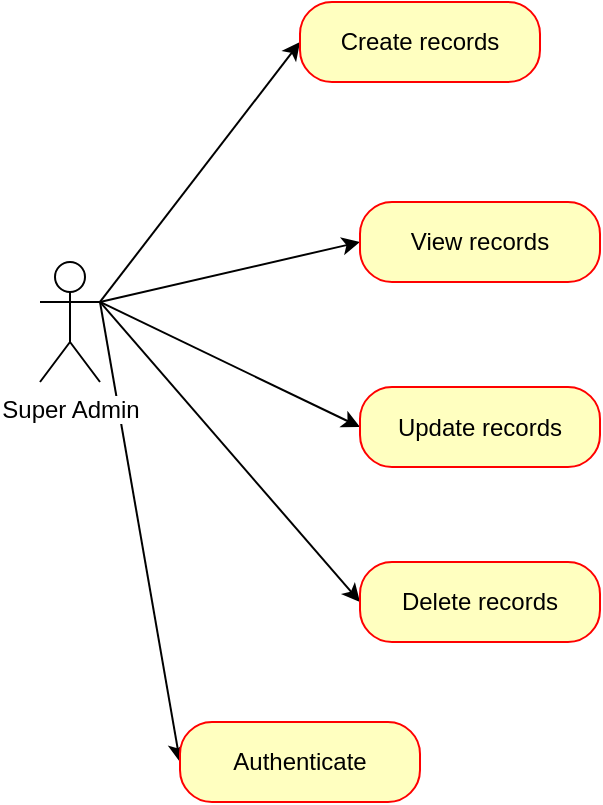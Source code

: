 <mxfile version="10.7.5" type="device"><diagram id="a0AXbNuv5HDmhKOf501M" name="use_case_phase_1"><mxGraphModel dx="1634" dy="794" grid="1" gridSize="10" guides="1" tooltips="1" connect="1" arrows="1" fold="1" page="1" pageScale="1" pageWidth="850" pageHeight="1100" math="0" shadow="0"><root><mxCell id="0"/><mxCell id="1" parent="0"/><mxCell id="t6yag2xoIyT_3lV5itOK-18" style="rounded=0;orthogonalLoop=1;jettySize=auto;html=1;exitX=1;exitY=0.333;exitDx=0;exitDy=0;exitPerimeter=0;entryX=0;entryY=0.5;entryDx=0;entryDy=0;" edge="1" parent="1" source="t6yag2xoIyT_3lV5itOK-1" target="t6yag2xoIyT_3lV5itOK-14"><mxGeometry relative="1" as="geometry"/></mxCell><mxCell id="t6yag2xoIyT_3lV5itOK-47" style="edgeStyle=none;rounded=0;orthogonalLoop=1;jettySize=auto;html=1;exitX=1;exitY=0.333;exitDx=0;exitDy=0;exitPerimeter=0;entryX=0;entryY=0.5;entryDx=0;entryDy=0;" edge="1" parent="1" source="t6yag2xoIyT_3lV5itOK-1" target="t6yag2xoIyT_3lV5itOK-13"><mxGeometry relative="1" as="geometry"/></mxCell><mxCell id="ajutJT0N3WUVLYZhEyzr-6" style="edgeStyle=none;rounded=0;orthogonalLoop=1;jettySize=auto;html=1;exitX=1;exitY=0.333;exitDx=0;exitDy=0;exitPerimeter=0;entryX=0;entryY=0.5;entryDx=0;entryDy=0;" edge="1" parent="1" source="t6yag2xoIyT_3lV5itOK-1" target="ajutJT0N3WUVLYZhEyzr-5"><mxGeometry relative="1" as="geometry"/></mxCell><mxCell id="ajutJT0N3WUVLYZhEyzr-7" style="edgeStyle=none;rounded=0;orthogonalLoop=1;jettySize=auto;html=1;exitX=1;exitY=0.333;exitDx=0;exitDy=0;exitPerimeter=0;entryX=0;entryY=0.5;entryDx=0;entryDy=0;" edge="1" parent="1" source="t6yag2xoIyT_3lV5itOK-1" target="ajutJT0N3WUVLYZhEyzr-3"><mxGeometry relative="1" as="geometry"/></mxCell><mxCell id="ajutJT0N3WUVLYZhEyzr-8" style="edgeStyle=none;rounded=0;orthogonalLoop=1;jettySize=auto;html=1;exitX=1;exitY=0.333;exitDx=0;exitDy=0;exitPerimeter=0;entryX=0;entryY=0.5;entryDx=0;entryDy=0;" edge="1" parent="1" source="t6yag2xoIyT_3lV5itOK-1" target="ajutJT0N3WUVLYZhEyzr-4"><mxGeometry relative="1" as="geometry"/></mxCell><mxCell id="t6yag2xoIyT_3lV5itOK-1" value="Super Admin" style="shape=umlActor;verticalLabelPosition=bottom;labelBackgroundColor=#ffffff;verticalAlign=top;html=1;" vertex="1" parent="1"><mxGeometry x="190" y="350" width="30" height="60" as="geometry"/></mxCell><mxCell id="t6yag2xoIyT_3lV5itOK-13" value="View records" style="rounded=1;whiteSpace=wrap;html=1;arcSize=40;fontColor=#000000;fillColor=#ffffc0;strokeColor=#ff0000;" vertex="1" parent="1"><mxGeometry x="350" y="320" width="120" height="40" as="geometry"/></mxCell><mxCell id="t6yag2xoIyT_3lV5itOK-14" value="Authenticate" style="rounded=1;whiteSpace=wrap;html=1;arcSize=40;fontColor=#000000;fillColor=#ffffc0;strokeColor=#ff0000;" vertex="1" parent="1"><mxGeometry x="260" y="580" width="120" height="40" as="geometry"/></mxCell><mxCell id="ajutJT0N3WUVLYZhEyzr-3" value="Update records" style="rounded=1;whiteSpace=wrap;html=1;arcSize=40;fontColor=#000000;fillColor=#ffffc0;strokeColor=#ff0000;" vertex="1" parent="1"><mxGeometry x="350" y="412.5" width="120" height="40" as="geometry"/></mxCell><mxCell id="ajutJT0N3WUVLYZhEyzr-4" value="Delete records" style="rounded=1;whiteSpace=wrap;html=1;arcSize=40;fontColor=#000000;fillColor=#ffffc0;strokeColor=#ff0000;" vertex="1" parent="1"><mxGeometry x="350" y="500" width="120" height="40" as="geometry"/></mxCell><mxCell id="ajutJT0N3WUVLYZhEyzr-5" value="Create records&lt;br&gt;" style="rounded=1;whiteSpace=wrap;html=1;arcSize=40;fontColor=#000000;fillColor=#ffffc0;strokeColor=#ff0000;" vertex="1" parent="1"><mxGeometry x="320" y="220" width="120" height="40" as="geometry"/></mxCell></root></mxGraphModel></diagram><diagram id="gSviBn6eL3pCKWLPn1oU" name="use_case_phase_2"><mxGraphModel dx="1634" dy="794" grid="1" gridSize="10" guides="1" tooltips="1" connect="1" arrows="1" fold="1" page="1" pageScale="1" pageWidth="850" pageHeight="1100" math="0" shadow="0"><root><mxCell id="LG0xUl1_rN4WpriDb0nc-0"/><mxCell id="LG0xUl1_rN4WpriDb0nc-1" parent="LG0xUl1_rN4WpriDb0nc-0"/><mxCell id="rTXybJf9tRaQbLyq82_--0" style="rounded=0;orthogonalLoop=1;jettySize=auto;html=1;exitX=1;exitY=0.333;exitDx=0;exitDy=0;exitPerimeter=0;entryX=0;entryY=0.5;entryDx=0;entryDy=0;" edge="1" parent="LG0xUl1_rN4WpriDb0nc-1" source="rTXybJf9tRaQbLyq82_--4" target="rTXybJf9tRaQbLyq82_--5"><mxGeometry relative="1" as="geometry"/></mxCell><mxCell id="rTXybJf9tRaQbLyq82_--1" style="rounded=0;orthogonalLoop=1;jettySize=auto;html=1;exitX=1;exitY=0.333;exitDx=0;exitDy=0;exitPerimeter=0;entryX=0;entryY=0.5;entryDx=0;entryDy=0;" edge="1" parent="LG0xUl1_rN4WpriDb0nc-1" source="rTXybJf9tRaQbLyq82_--4" target="rTXybJf9tRaQbLyq82_--7"><mxGeometry relative="1" as="geometry"/></mxCell><mxCell id="rTXybJf9tRaQbLyq82_--2" style="rounded=0;orthogonalLoop=1;jettySize=auto;html=1;exitX=1;exitY=0.333;exitDx=0;exitDy=0;exitPerimeter=0;entryX=0;entryY=0.5;entryDx=0;entryDy=0;" edge="1" parent="LG0xUl1_rN4WpriDb0nc-1" source="rTXybJf9tRaQbLyq82_--4" target="rTXybJf9tRaQbLyq82_--8"><mxGeometry relative="1" as="geometry"/></mxCell><mxCell id="rTXybJf9tRaQbLyq82_--3" style="edgeStyle=none;rounded=0;orthogonalLoop=1;jettySize=auto;html=1;exitX=1;exitY=0.333;exitDx=0;exitDy=0;exitPerimeter=0;entryX=0;entryY=0.5;entryDx=0;entryDy=0;" edge="1" parent="LG0xUl1_rN4WpriDb0nc-1" source="rTXybJf9tRaQbLyq82_--4" target="rTXybJf9tRaQbLyq82_--6"><mxGeometry relative="1" as="geometry"/></mxCell><mxCell id="rTXybJf9tRaQbLyq82_--4" value="Super Admin" style="shape=umlActor;verticalLabelPosition=bottom;labelBackgroundColor=#ffffff;verticalAlign=top;html=1;" vertex="1" parent="LG0xUl1_rN4WpriDb0nc-1"><mxGeometry x="100" y="340" width="30" height="60" as="geometry"/></mxCell><mxCell id="LD4UFGUjEaeF-2TflIrO-3" style="edgeStyle=none;rounded=0;orthogonalLoop=1;jettySize=auto;html=1;exitX=0.5;exitY=0;exitDx=0;exitDy=0;entryX=0.5;entryY=1;entryDx=0;entryDy=0;" edge="1" parent="LG0xUl1_rN4WpriDb0nc-1" source="rTXybJf9tRaQbLyq82_--5" target="LD4UFGUjEaeF-2TflIrO-0"><mxGeometry relative="1" as="geometry"/></mxCell><mxCell id="LD4UFGUjEaeF-2TflIrO-4" value="include" style="text;html=1;resizable=0;points=[];align=center;verticalAlign=middle;labelBackgroundColor=#ffffff;" vertex="1" connectable="0" parent="LD4UFGUjEaeF-2TflIrO-3"><mxGeometry x="-0.218" relative="1" as="geometry"><mxPoint x="1" y="-13" as="offset"/></mxGeometry></mxCell><mxCell id="rTXybJf9tRaQbLyq82_--5" value="Manage users" style="rounded=1;whiteSpace=wrap;html=1;arcSize=40;fontColor=#000000;fillColor=#ffffc0;strokeColor=#ff0000;" vertex="1" parent="LG0xUl1_rN4WpriDb0nc-1"><mxGeometry x="280" y="190" width="120" height="40" as="geometry"/></mxCell><mxCell id="LD4UFGUjEaeF-2TflIrO-5" style="edgeStyle=none;rounded=0;orthogonalLoop=1;jettySize=auto;html=1;exitX=0.5;exitY=0;exitDx=0;exitDy=0;entryX=0.433;entryY=1.025;entryDx=0;entryDy=0;entryPerimeter=0;" edge="1" parent="LG0xUl1_rN4WpriDb0nc-1" source="rTXybJf9tRaQbLyq82_--6" target="LD4UFGUjEaeF-2TflIrO-1"><mxGeometry relative="1" as="geometry"/></mxCell><mxCell id="LD4UFGUjEaeF-2TflIrO-6" value="include" style="text;html=1;resizable=0;points=[];align=center;verticalAlign=middle;labelBackgroundColor=#ffffff;" vertex="1" connectable="0" parent="LD4UFGUjEaeF-2TflIrO-5"><mxGeometry x="0.29" y="-3" relative="1" as="geometry"><mxPoint x="-1" as="offset"/></mxGeometry></mxCell><mxCell id="rTXybJf9tRaQbLyq82_--6" value="Manage classifieds" style="rounded=1;whiteSpace=wrap;html=1;arcSize=40;fontColor=#000000;fillColor=#ffffc0;strokeColor=#ff0000;" vertex="1" parent="LG0xUl1_rN4WpriDb0nc-1"><mxGeometry x="290" y="430" width="120" height="40" as="geometry"/></mxCell><mxCell id="rTXybJf9tRaQbLyq82_--7" value="Log In" style="rounded=1;whiteSpace=wrap;html=1;arcSize=40;fontColor=#000000;fillColor=#ffffc0;strokeColor=#ff0000;" vertex="1" parent="LG0xUl1_rN4WpriDb0nc-1"><mxGeometry x="280" y="560" width="120" height="40" as="geometry"/></mxCell><mxCell id="rTXybJf9tRaQbLyq82_--8" value="Log out" style="rounded=1;whiteSpace=wrap;html=1;arcSize=40;fontColor=#000000;fillColor=#ffffc0;strokeColor=#ff0000;" vertex="1" parent="LG0xUl1_rN4WpriDb0nc-1"><mxGeometry x="210" y="660" width="120" height="40" as="geometry"/></mxCell><mxCell id="rTXybJf9tRaQbLyq82_--9" style="edgeStyle=none;rounded=0;orthogonalLoop=1;jettySize=auto;html=1;exitX=0;exitY=0.5;exitDx=0;exitDy=0;" edge="1" parent="LG0xUl1_rN4WpriDb0nc-1" source="rTXybJf9tRaQbLyq82_--11" target="rTXybJf9tRaQbLyq82_--5"><mxGeometry relative="1" as="geometry"/></mxCell><mxCell id="rTXybJf9tRaQbLyq82_--10" value="extend" style="text;html=1;resizable=0;points=[];align=center;verticalAlign=middle;labelBackgroundColor=#ffffff;" vertex="1" connectable="0" parent="rTXybJf9tRaQbLyq82_--9"><mxGeometry x="0.218" y="4" relative="1" as="geometry"><mxPoint x="16" y="-9.5" as="offset"/></mxGeometry></mxCell><mxCell id="rTXybJf9tRaQbLyq82_--11" value="Create users" style="rounded=1;whiteSpace=wrap;html=1;arcSize=40;fontColor=#000000;fillColor=#ffffc0;strokeColor=#ff0000;" vertex="1" parent="LG0xUl1_rN4WpriDb0nc-1"><mxGeometry x="480" y="80" width="120" height="40" as="geometry"/></mxCell><mxCell id="rTXybJf9tRaQbLyq82_--12" style="edgeStyle=none;rounded=0;orthogonalLoop=1;jettySize=auto;html=1;exitX=0;exitY=0.5;exitDx=0;exitDy=0;entryX=1;entryY=0.75;entryDx=0;entryDy=0;" edge="1" parent="LG0xUl1_rN4WpriDb0nc-1" source="rTXybJf9tRaQbLyq82_--14" target="rTXybJf9tRaQbLyq82_--5"><mxGeometry relative="1" as="geometry"/></mxCell><mxCell id="rTXybJf9tRaQbLyq82_--13" value="extend" style="text;html=1;resizable=0;points=[];align=center;verticalAlign=middle;labelBackgroundColor=#ffffff;" vertex="1" connectable="0" parent="rTXybJf9tRaQbLyq82_--12"><mxGeometry x="0.215" y="4" relative="1" as="geometry"><mxPoint x="9" y="-12" as="offset"/></mxGeometry></mxCell><mxCell id="rTXybJf9tRaQbLyq82_--14" value="Edit users" style="rounded=1;whiteSpace=wrap;html=1;arcSize=40;fontColor=#000000;fillColor=#ffffc0;strokeColor=#ff0000;" vertex="1" parent="LG0xUl1_rN4WpriDb0nc-1"><mxGeometry x="490" y="160" width="120" height="40" as="geometry"/></mxCell><mxCell id="rTXybJf9tRaQbLyq82_--15" style="edgeStyle=none;rounded=0;orthogonalLoop=1;jettySize=auto;html=1;exitX=0;exitY=0.5;exitDx=0;exitDy=0;entryX=0.858;entryY=1;entryDx=0;entryDy=0;entryPerimeter=0;" edge="1" parent="LG0xUl1_rN4WpriDb0nc-1" source="rTXybJf9tRaQbLyq82_--17" target="rTXybJf9tRaQbLyq82_--5"><mxGeometry relative="1" as="geometry"/></mxCell><mxCell id="rTXybJf9tRaQbLyq82_--16" value="extend" style="text;html=1;resizable=0;points=[];align=center;verticalAlign=middle;labelBackgroundColor=#ffffff;" vertex="1" connectable="0" parent="rTXybJf9tRaQbLyq82_--15"><mxGeometry x="-0.22" y="-1" relative="1" as="geometry"><mxPoint as="offset"/></mxGeometry></mxCell><mxCell id="rTXybJf9tRaQbLyq82_--17" value="Delete users&lt;br&gt;" style="rounded=1;whiteSpace=wrap;html=1;arcSize=40;fontColor=#000000;fillColor=#ffffc0;strokeColor=#ff0000;" vertex="1" parent="LG0xUl1_rN4WpriDb0nc-1"><mxGeometry x="480" y="240" width="120" height="40" as="geometry"/></mxCell><mxCell id="rTXybJf9tRaQbLyq82_--18" style="edgeStyle=none;rounded=0;orthogonalLoop=1;jettySize=auto;html=1;exitX=0;exitY=0.5;exitDx=0;exitDy=0;entryX=1;entryY=0.25;entryDx=0;entryDy=0;" edge="1" parent="LG0xUl1_rN4WpriDb0nc-1" source="rTXybJf9tRaQbLyq82_--20" target="rTXybJf9tRaQbLyq82_--6"><mxGeometry relative="1" as="geometry"/></mxCell><mxCell id="rTXybJf9tRaQbLyq82_--19" value="extend" style="text;html=1;resizable=0;points=[];align=center;verticalAlign=middle;labelBackgroundColor=#ffffff;" vertex="1" connectable="0" parent="rTXybJf9tRaQbLyq82_--18"><mxGeometry x="-0.28" y="1" relative="1" as="geometry"><mxPoint as="offset"/></mxGeometry></mxCell><mxCell id="rTXybJf9tRaQbLyq82_--20" value="Create classifieds" style="rounded=1;whiteSpace=wrap;html=1;arcSize=40;fontColor=#000000;fillColor=#ffffc0;strokeColor=#ff0000;" vertex="1" parent="LG0xUl1_rN4WpriDb0nc-1"><mxGeometry x="490" y="360" width="120" height="40" as="geometry"/></mxCell><mxCell id="rTXybJf9tRaQbLyq82_--21" style="edgeStyle=none;rounded=0;orthogonalLoop=1;jettySize=auto;html=1;exitX=0;exitY=0.5;exitDx=0;exitDy=0;entryX=1;entryY=0.5;entryDx=0;entryDy=0;" edge="1" parent="LG0xUl1_rN4WpriDb0nc-1" source="rTXybJf9tRaQbLyq82_--23" target="rTXybJf9tRaQbLyq82_--6"><mxGeometry relative="1" as="geometry"/></mxCell><mxCell id="rTXybJf9tRaQbLyq82_--22" value="extend" style="text;html=1;resizable=0;points=[];align=center;verticalAlign=middle;labelBackgroundColor=#ffffff;" vertex="1" connectable="0" parent="rTXybJf9tRaQbLyq82_--21"><mxGeometry x="-0.182" relative="1" as="geometry"><mxPoint as="offset"/></mxGeometry></mxCell><mxCell id="rTXybJf9tRaQbLyq82_--23" value="Edit classifieds" style="rounded=1;whiteSpace=wrap;html=1;arcSize=40;fontColor=#000000;fillColor=#ffffc0;strokeColor=#ff0000;" vertex="1" parent="LG0xUl1_rN4WpriDb0nc-1"><mxGeometry x="520" y="430" width="120" height="40" as="geometry"/></mxCell><mxCell id="rTXybJf9tRaQbLyq82_--24" style="edgeStyle=none;rounded=0;orthogonalLoop=1;jettySize=auto;html=1;exitX=0;exitY=0.5;exitDx=0;exitDy=0;entryX=1;entryY=0.75;entryDx=0;entryDy=0;" edge="1" parent="LG0xUl1_rN4WpriDb0nc-1" source="rTXybJf9tRaQbLyq82_--26" target="rTXybJf9tRaQbLyq82_--6"><mxGeometry relative="1" as="geometry"/></mxCell><mxCell id="rTXybJf9tRaQbLyq82_--25" value="extend" style="text;html=1;resizable=0;points=[];align=center;verticalAlign=middle;labelBackgroundColor=#ffffff;" vertex="1" connectable="0" parent="rTXybJf9tRaQbLyq82_--24"><mxGeometry x="0.251" y="-2" relative="1" as="geometry"><mxPoint x="9" y="15.5" as="offset"/></mxGeometry></mxCell><mxCell id="rTXybJf9tRaQbLyq82_--26" value="Delete classifieds" style="rounded=1;whiteSpace=wrap;html=1;arcSize=40;fontColor=#000000;fillColor=#ffffc0;strokeColor=#ff0000;" vertex="1" parent="LG0xUl1_rN4WpriDb0nc-1"><mxGeometry x="490" y="510" width="120" height="40" as="geometry"/></mxCell><mxCell id="LD4UFGUjEaeF-2TflIrO-0" value="View users" style="rounded=1;whiteSpace=wrap;html=1;arcSize=40;fontColor=#000000;fillColor=#ffffc0;strokeColor=#ff0000;" vertex="1" parent="LG0xUl1_rN4WpriDb0nc-1"><mxGeometry x="305" y="70" width="120" height="40" as="geometry"/></mxCell><mxCell id="LD4UFGUjEaeF-2TflIrO-1" value="View classifieds" style="rounded=1;whiteSpace=wrap;html=1;arcSize=40;fontColor=#000000;fillColor=#ffffc0;strokeColor=#ff0000;" vertex="1" parent="LG0xUl1_rN4WpriDb0nc-1"><mxGeometry x="370" y="300" width="120" height="40" as="geometry"/></mxCell><mxCell id="QjHdijXCXolq7oFdIWfE-0" style="edgeStyle=orthogonalEdgeStyle;rounded=0;orthogonalLoop=1;jettySize=auto;html=1;exitX=0.5;exitY=1;exitDx=0;exitDy=0;" edge="1" parent="LG0xUl1_rN4WpriDb0nc-1" source="LD4UFGUjEaeF-2TflIrO-0" target="LD4UFGUjEaeF-2TflIrO-0"><mxGeometry relative="1" as="geometry"/></mxCell></root></mxGraphModel></diagram><diagram id="fzBE77EcotwkzzvgZapV" name="use_case_phase_3"><mxGraphModel dx="2484" dy="794" grid="1" gridSize="10" guides="1" tooltips="1" connect="1" arrows="1" fold="1" page="1" pageScale="1" pageWidth="850" pageHeight="1100" math="0" shadow="0"><root><mxCell id="_RV8beyp3yJghvI1DT93-0"/><mxCell id="_RV8beyp3yJghvI1DT93-1" parent="_RV8beyp3yJghvI1DT93-0"/><mxCell id="7Rf7qWpH5toDy2-_wy_P-60" style="edgeStyle=none;rounded=0;orthogonalLoop=1;jettySize=auto;html=1;exitX=1;exitY=0.333;exitDx=0;exitDy=0;exitPerimeter=0;entryX=0;entryY=0.5;entryDx=0;entryDy=0;" edge="1" parent="_RV8beyp3yJghvI1DT93-1" source="yFl4kK40-AMu7IGgZu2T-4" target="yFl4kK40-AMu7IGgZu2T-7"><mxGeometry relative="1" as="geometry"/></mxCell><mxCell id="7Rf7qWpH5toDy2-_wy_P-61" style="edgeStyle=none;rounded=0;orthogonalLoop=1;jettySize=auto;html=1;exitX=1;exitY=0.333;exitDx=0;exitDy=0;exitPerimeter=0;entryX=0;entryY=0.5;entryDx=0;entryDy=0;" edge="1" parent="_RV8beyp3yJghvI1DT93-1" source="yFl4kK40-AMu7IGgZu2T-4" target="yFl4kK40-AMu7IGgZu2T-85"><mxGeometry relative="1" as="geometry"/></mxCell><mxCell id="7Rf7qWpH5toDy2-_wy_P-62" style="edgeStyle=none;rounded=0;orthogonalLoop=1;jettySize=auto;html=1;exitX=1;exitY=0.333;exitDx=0;exitDy=0;exitPerimeter=0;entryX=0;entryY=0.5;entryDx=0;entryDy=0;" edge="1" parent="_RV8beyp3yJghvI1DT93-1" source="yFl4kK40-AMu7IGgZu2T-4" target="yFl4kK40-AMu7IGgZu2T-35"><mxGeometry relative="1" as="geometry"/></mxCell><mxCell id="7Rf7qWpH5toDy2-_wy_P-63" style="edgeStyle=none;rounded=0;orthogonalLoop=1;jettySize=auto;html=1;exitX=1;exitY=0.333;exitDx=0;exitDy=0;exitPerimeter=0;entryX=0;entryY=0.5;entryDx=0;entryDy=0;" edge="1" parent="_RV8beyp3yJghvI1DT93-1" source="yFl4kK40-AMu7IGgZu2T-4" target="yFl4kK40-AMu7IGgZu2T-48"><mxGeometry relative="1" as="geometry"/></mxCell><mxCell id="7Rf7qWpH5toDy2-_wy_P-64" style="edgeStyle=none;rounded=0;orthogonalLoop=1;jettySize=auto;html=1;exitX=1;exitY=0.333;exitDx=0;exitDy=0;exitPerimeter=0;entryX=0;entryY=0.5;entryDx=0;entryDy=0;" edge="1" parent="_RV8beyp3yJghvI1DT93-1" source="yFl4kK40-AMu7IGgZu2T-4" target="yFl4kK40-AMu7IGgZu2T-61"><mxGeometry relative="1" as="geometry"/></mxCell><mxCell id="7Rf7qWpH5toDy2-_wy_P-65" style="edgeStyle=none;rounded=0;orthogonalLoop=1;jettySize=auto;html=1;exitX=1;exitY=0.333;exitDx=0;exitDy=0;exitPerimeter=0;entryX=0;entryY=0.5;entryDx=0;entryDy=0;" edge="1" parent="_RV8beyp3yJghvI1DT93-1" source="yFl4kK40-AMu7IGgZu2T-4" target="yFl4kK40-AMu7IGgZu2T-60"><mxGeometry relative="1" as="geometry"/></mxCell><mxCell id="7Rf7qWpH5toDy2-_wy_P-66" style="edgeStyle=none;rounded=0;orthogonalLoop=1;jettySize=auto;html=1;exitX=1;exitY=0.333;exitDx=0;exitDy=0;exitPerimeter=0;entryX=0;entryY=0.5;entryDx=0;entryDy=0;" edge="1" parent="_RV8beyp3yJghvI1DT93-1" source="yFl4kK40-AMu7IGgZu2T-4" target="yFl4kK40-AMu7IGgZu2T-10"><mxGeometry relative="1" as="geometry"/></mxCell><mxCell id="7Rf7qWpH5toDy2-_wy_P-95" style="edgeStyle=none;rounded=0;orthogonalLoop=1;jettySize=auto;html=1;exitX=0;exitY=0.333;exitDx=0;exitDy=0;exitPerimeter=0;entryX=1;entryY=0.5;entryDx=0;entryDy=0;" edge="1" parent="_RV8beyp3yJghvI1DT93-1" source="yFl4kK40-AMu7IGgZu2T-4" target="yFl4kK40-AMu7IGgZu2T-11"><mxGeometry relative="1" as="geometry"/></mxCell><mxCell id="7Rf7qWpH5toDy2-_wy_P-96" style="edgeStyle=none;rounded=0;orthogonalLoop=1;jettySize=auto;html=1;exitX=0;exitY=0.333;exitDx=0;exitDy=0;exitPerimeter=0;entryX=1;entryY=0.5;entryDx=0;entryDy=0;" edge="1" parent="_RV8beyp3yJghvI1DT93-1" source="yFl4kK40-AMu7IGgZu2T-4" target="yFl4kK40-AMu7IGgZu2T-12"><mxGeometry relative="1" as="geometry"/></mxCell><mxCell id="yFl4kK40-AMu7IGgZu2T-4" value="Super Admin" style="shape=umlActor;verticalLabelPosition=bottom;labelBackgroundColor=#ffffff;verticalAlign=top;html=1;" vertex="1" parent="_RV8beyp3yJghvI1DT93-1"><mxGeometry x="80" y="430" width="30" height="60" as="geometry"/></mxCell><mxCell id="7Rf7qWpH5toDy2-_wy_P-68" style="edgeStyle=none;rounded=0;orthogonalLoop=1;jettySize=auto;html=1;exitX=1;exitY=0.5;exitDx=0;exitDy=0;entryX=0;entryY=0.5;entryDx=0;entryDy=0;" edge="1" parent="_RV8beyp3yJghvI1DT93-1" source="yFl4kK40-AMu7IGgZu2T-7" target="yFl4kK40-AMu7IGgZu2T-62"><mxGeometry relative="1" as="geometry"/></mxCell><mxCell id="7Rf7qWpH5toDy2-_wy_P-119" value="include" style="text;html=1;resizable=0;points=[];align=center;verticalAlign=middle;labelBackgroundColor=#ffffff;" vertex="1" connectable="0" parent="7Rf7qWpH5toDy2-_wy_P-68"><mxGeometry x="0.304" y="1" relative="1" as="geometry"><mxPoint as="offset"/></mxGeometry></mxCell><mxCell id="yFl4kK40-AMu7IGgZu2T-7" value="Manage users" style="rounded=1;whiteSpace=wrap;html=1;arcSize=40;fontColor=#000000;fillColor=#ffffc0;strokeColor=#ff0000;" vertex="1" parent="_RV8beyp3yJghvI1DT93-1"><mxGeometry x="320" y="40" width="120" height="40" as="geometry"/></mxCell><mxCell id="7Rf7qWpH5toDy2-_wy_P-90" style="edgeStyle=none;rounded=0;orthogonalLoop=1;jettySize=auto;html=1;exitX=1;exitY=0.5;exitDx=0;exitDy=0;" edge="1" parent="_RV8beyp3yJghvI1DT93-1" source="yFl4kK40-AMu7IGgZu2T-10" target="7Rf7qWpH5toDy2-_wy_P-57"><mxGeometry relative="1" as="geometry"/></mxCell><mxCell id="7Rf7qWpH5toDy2-_wy_P-114" value="include" style="text;html=1;resizable=0;points=[];align=center;verticalAlign=middle;labelBackgroundColor=#ffffff;" vertex="1" connectable="0" parent="7Rf7qWpH5toDy2-_wy_P-90"><mxGeometry x="0.371" y="-1" relative="1" as="geometry"><mxPoint x="-13" y="-1" as="offset"/></mxGeometry></mxCell><mxCell id="yFl4kK40-AMu7IGgZu2T-10" value="Manage classifieds" style="rounded=1;whiteSpace=wrap;html=1;arcSize=40;fontColor=#000000;fillColor=#ffffc0;strokeColor=#ff0000;" vertex="1" parent="_RV8beyp3yJghvI1DT93-1"><mxGeometry x="330" y="1420" width="120" height="40" as="geometry"/></mxCell><mxCell id="yFl4kK40-AMu7IGgZu2T-11" value="Log In" style="rounded=1;whiteSpace=wrap;html=1;arcSize=40;fontColor=#000000;fillColor=#ffffc0;strokeColor=#ff0000;" vertex="1" parent="_RV8beyp3yJghvI1DT93-1"><mxGeometry x="-170" y="390" width="120" height="40" as="geometry"/></mxCell><mxCell id="yFl4kK40-AMu7IGgZu2T-12" value="Log out" style="rounded=1;whiteSpace=wrap;html=1;arcSize=40;fontColor=#000000;fillColor=#ffffc0;strokeColor=#ff0000;" vertex="1" parent="_RV8beyp3yJghvI1DT93-1"><mxGeometry x="-170" y="480" width="120" height="40" as="geometry"/></mxCell><mxCell id="7Rf7qWpH5toDy2-_wy_P-75" style="edgeStyle=none;rounded=0;orthogonalLoop=1;jettySize=auto;html=1;exitX=1;exitY=0.5;exitDx=0;exitDy=0;entryX=0;entryY=0.5;entryDx=0;entryDy=0;" edge="1" parent="_RV8beyp3yJghvI1DT93-1" source="yFl4kK40-AMu7IGgZu2T-35" target="7Rf7qWpH5toDy2-_wy_P-39"><mxGeometry relative="1" as="geometry"/></mxCell><mxCell id="yFl4kK40-AMu7IGgZu2T-35" value="Manage companies" style="rounded=1;whiteSpace=wrap;html=1;arcSize=40;fontColor=#000000;fillColor=#ffffc0;strokeColor=#ff0000;" vertex="1" parent="_RV8beyp3yJghvI1DT93-1"><mxGeometry x="320" y="380" width="120" height="40" as="geometry"/></mxCell><mxCell id="7Rf7qWpH5toDy2-_wy_P-78" style="edgeStyle=none;rounded=0;orthogonalLoop=1;jettySize=auto;html=1;exitX=1;exitY=0.5;exitDx=0;exitDy=0;entryX=0;entryY=0.5;entryDx=0;entryDy=0;" edge="1" parent="_RV8beyp3yJghvI1DT93-1" source="yFl4kK40-AMu7IGgZu2T-48" target="7Rf7qWpH5toDy2-_wy_P-45"><mxGeometry relative="1" as="geometry"/></mxCell><mxCell id="7Rf7qWpH5toDy2-_wy_P-117" value="include" style="text;html=1;resizable=0;points=[];align=center;verticalAlign=middle;labelBackgroundColor=#ffffff;" vertex="1" connectable="0" parent="7Rf7qWpH5toDy2-_wy_P-78"><mxGeometry x="0.424" y="3" relative="1" as="geometry"><mxPoint as="offset"/></mxGeometry></mxCell><mxCell id="yFl4kK40-AMu7IGgZu2T-48" value="Manage departments" style="rounded=1;whiteSpace=wrap;html=1;arcSize=40;fontColor=#000000;fillColor=#ffffc0;strokeColor=#ff0000;" vertex="1" parent="_RV8beyp3yJghvI1DT93-1"><mxGeometry x="320" y="640" width="120" height="40" as="geometry"/></mxCell><mxCell id="7Rf7qWpH5toDy2-_wy_P-86" style="edgeStyle=none;rounded=0;orthogonalLoop=1;jettySize=auto;html=1;exitX=1;exitY=0.5;exitDx=0;exitDy=0;entryX=0;entryY=0.5;entryDx=0;entryDy=0;" edge="1" parent="_RV8beyp3yJghvI1DT93-1" source="yFl4kK40-AMu7IGgZu2T-60" target="7Rf7qWpH5toDy2-_wy_P-53"><mxGeometry relative="1" as="geometry"/></mxCell><mxCell id="7Rf7qWpH5toDy2-_wy_P-115" value="include" style="text;html=1;resizable=0;points=[];align=center;verticalAlign=middle;labelBackgroundColor=#ffffff;" vertex="1" connectable="0" parent="7Rf7qWpH5toDy2-_wy_P-86"><mxGeometry x="0.273" y="-2" relative="1" as="geometry"><mxPoint as="offset"/></mxGeometry></mxCell><mxCell id="yFl4kK40-AMu7IGgZu2T-60" value="Manage keywords" style="rounded=1;whiteSpace=wrap;html=1;arcSize=40;fontColor=#000000;fillColor=#ffffc0;strokeColor=#ff0000;" vertex="1" parent="_RV8beyp3yJghvI1DT93-1"><mxGeometry x="330" y="1160" width="120" height="40" as="geometry"/></mxCell><mxCell id="7Rf7qWpH5toDy2-_wy_P-82" style="edgeStyle=none;rounded=0;orthogonalLoop=1;jettySize=auto;html=1;exitX=1;exitY=0.5;exitDx=0;exitDy=0;entryX=0;entryY=0.5;entryDx=0;entryDy=0;" edge="1" parent="_RV8beyp3yJghvI1DT93-1" source="yFl4kK40-AMu7IGgZu2T-61" target="7Rf7qWpH5toDy2-_wy_P-49"><mxGeometry relative="1" as="geometry"/></mxCell><mxCell id="7Rf7qWpH5toDy2-_wy_P-116" value="include" style="text;html=1;resizable=0;points=[];align=center;verticalAlign=middle;labelBackgroundColor=#ffffff;" vertex="1" connectable="0" parent="7Rf7qWpH5toDy2-_wy_P-82"><mxGeometry x="0.3" relative="1" as="geometry"><mxPoint as="offset"/></mxGeometry></mxCell><mxCell id="yFl4kK40-AMu7IGgZu2T-61" value="Manage categories" style="rounded=1;whiteSpace=wrap;html=1;arcSize=40;fontColor=#000000;fillColor=#ffffc0;strokeColor=#ff0000;" vertex="1" parent="_RV8beyp3yJghvI1DT93-1"><mxGeometry x="320" y="900" width="120" height="40" as="geometry"/></mxCell><mxCell id="yFl4kK40-AMu7IGgZu2T-62" value="View all records" style="rounded=1;whiteSpace=wrap;html=1;arcSize=40;fontColor=#000000;fillColor=#ffffc0;strokeColor=#ff0000;" vertex="1" parent="_RV8beyp3yJghvI1DT93-1"><mxGeometry x="520" y="100" width="120" height="40" as="geometry"/></mxCell><mxCell id="7Rf7qWpH5toDy2-_wy_P-70" style="edgeStyle=none;rounded=0;orthogonalLoop=1;jettySize=auto;html=1;exitX=0;exitY=0.5;exitDx=0;exitDy=0;" edge="1" parent="_RV8beyp3yJghvI1DT93-1" source="yFl4kK40-AMu7IGgZu2T-63" target="yFl4kK40-AMu7IGgZu2T-7"><mxGeometry relative="1" as="geometry"/></mxCell><mxCell id="7Rf7qWpH5toDy2-_wy_P-97" value="extend" style="text;html=1;resizable=0;points=[];align=center;verticalAlign=middle;labelBackgroundColor=#ffffff;" vertex="1" connectable="0" parent="7Rf7qWpH5toDy2-_wy_P-70"><mxGeometry x="-0.25" y="2" relative="1" as="geometry"><mxPoint as="offset"/></mxGeometry></mxCell><mxCell id="yFl4kK40-AMu7IGgZu2T-63" value="Create record" style="rounded=1;whiteSpace=wrap;html=1;arcSize=40;fontColor=#000000;fillColor=#ffffc0;strokeColor=#ff0000;" vertex="1" parent="_RV8beyp3yJghvI1DT93-1"><mxGeometry x="520" y="40" width="120" height="40" as="geometry"/></mxCell><mxCell id="7Rf7qWpH5toDy2-_wy_P-71" style="edgeStyle=none;rounded=0;orthogonalLoop=1;jettySize=auto;html=1;exitX=0;exitY=0.5;exitDx=0;exitDy=0;entryX=1;entryY=0.5;entryDx=0;entryDy=0;" edge="1" parent="_RV8beyp3yJghvI1DT93-1" source="yFl4kK40-AMu7IGgZu2T-64" target="yFl4kK40-AMu7IGgZu2T-7"><mxGeometry relative="1" as="geometry"/></mxCell><mxCell id="yFl4kK40-AMu7IGgZu2T-64" value="Update existing record" style="rounded=1;whiteSpace=wrap;html=1;arcSize=40;fontColor=#000000;fillColor=#ffffc0;strokeColor=#ff0000;" vertex="1" parent="_RV8beyp3yJghvI1DT93-1"><mxGeometry x="520" y="160" width="120" height="40" as="geometry"/></mxCell><mxCell id="7Rf7qWpH5toDy2-_wy_P-72" style="edgeStyle=none;rounded=0;orthogonalLoop=1;jettySize=auto;html=1;exitX=0;exitY=0.5;exitDx=0;exitDy=0;" edge="1" parent="_RV8beyp3yJghvI1DT93-1" source="yFl4kK40-AMu7IGgZu2T-65"><mxGeometry relative="1" as="geometry"><mxPoint x="440" y="60" as="targetPoint"/></mxGeometry></mxCell><mxCell id="yFl4kK40-AMu7IGgZu2T-65" value="Delete existing record" style="rounded=1;whiteSpace=wrap;html=1;arcSize=40;fontColor=#000000;fillColor=#ffffc0;strokeColor=#ff0000;" vertex="1" parent="_RV8beyp3yJghvI1DT93-1"><mxGeometry x="520" y="220" width="120" height="40" as="geometry"/></mxCell><mxCell id="7Rf7qWpH5toDy2-_wy_P-73" style="edgeStyle=none;rounded=0;orthogonalLoop=1;jettySize=auto;html=1;exitX=1;exitY=0.5;exitDx=0;exitDy=0;" edge="1" parent="_RV8beyp3yJghvI1DT93-1" source="yFl4kK40-AMu7IGgZu2T-85" target="7Rf7qWpH5toDy2-_wy_P-35"><mxGeometry relative="1" as="geometry"/></mxCell><mxCell id="7Rf7qWpH5toDy2-_wy_P-118" value="include" style="text;html=1;resizable=0;points=[];align=center;verticalAlign=middle;labelBackgroundColor=#ffffff;" vertex="1" connectable="0" parent="7Rf7qWpH5toDy2-_wy_P-73"><mxGeometry x="0.375" y="1" relative="1" as="geometry"><mxPoint x="-15" y="1" as="offset"/></mxGeometry></mxCell><mxCell id="yFl4kK40-AMu7IGgZu2T-85" value="Manage roles" style="rounded=1;whiteSpace=wrap;html=1;arcSize=40;fontColor=#000000;fillColor=#ffffc0;strokeColor=#ff0000;" vertex="1" parent="_RV8beyp3yJghvI1DT93-1"><mxGeometry x="320" y="300" width="120" height="40" as="geometry"/></mxCell><mxCell id="7Rf7qWpH5toDy2-_wy_P-35" value="View all records" style="rounded=1;whiteSpace=wrap;html=1;arcSize=40;fontColor=#000000;fillColor=#ffffc0;strokeColor=#ff0000;" vertex="1" parent="_RV8beyp3yJghvI1DT93-1"><mxGeometry x="520" y="300" width="120" height="40" as="geometry"/></mxCell><mxCell id="7Rf7qWpH5toDy2-_wy_P-39" value="View all records" style="rounded=1;whiteSpace=wrap;html=1;arcSize=40;fontColor=#000000;fillColor=#ffffc0;strokeColor=#ff0000;" vertex="1" parent="_RV8beyp3yJghvI1DT93-1"><mxGeometry x="520" y="440" width="120" height="40" as="geometry"/></mxCell><mxCell id="7Rf7qWpH5toDy2-_wy_P-74" style="edgeStyle=none;rounded=0;orthogonalLoop=1;jettySize=auto;html=1;exitX=0;exitY=0.5;exitDx=0;exitDy=0;entryX=1;entryY=0.5;entryDx=0;entryDy=0;" edge="1" parent="_RV8beyp3yJghvI1DT93-1" source="7Rf7qWpH5toDy2-_wy_P-40" target="yFl4kK40-AMu7IGgZu2T-35"><mxGeometry relative="1" as="geometry"/></mxCell><mxCell id="7Rf7qWpH5toDy2-_wy_P-40" value="Create record" style="rounded=1;whiteSpace=wrap;html=1;arcSize=40;fontColor=#000000;fillColor=#ffffc0;strokeColor=#ff0000;" vertex="1" parent="_RV8beyp3yJghvI1DT93-1"><mxGeometry x="520" y="380" width="120" height="40" as="geometry"/></mxCell><mxCell id="7Rf7qWpH5toDy2-_wy_P-76" style="edgeStyle=none;rounded=0;orthogonalLoop=1;jettySize=auto;html=1;exitX=0;exitY=0.5;exitDx=0;exitDy=0;" edge="1" parent="_RV8beyp3yJghvI1DT93-1" source="7Rf7qWpH5toDy2-_wy_P-41"><mxGeometry relative="1" as="geometry"><mxPoint x="440" y="400" as="targetPoint"/></mxGeometry></mxCell><mxCell id="7Rf7qWpH5toDy2-_wy_P-41" value="Update existing record" style="rounded=1;whiteSpace=wrap;html=1;arcSize=40;fontColor=#000000;fillColor=#ffffc0;strokeColor=#ff0000;" vertex="1" parent="_RV8beyp3yJghvI1DT93-1"><mxGeometry x="520" y="500" width="120" height="40" as="geometry"/></mxCell><mxCell id="7Rf7qWpH5toDy2-_wy_P-77" style="edgeStyle=none;rounded=0;orthogonalLoop=1;jettySize=auto;html=1;exitX=0;exitY=0.5;exitDx=0;exitDy=0;" edge="1" parent="_RV8beyp3yJghvI1DT93-1" source="7Rf7qWpH5toDy2-_wy_P-42"><mxGeometry relative="1" as="geometry"><mxPoint x="440" y="400" as="targetPoint"/></mxGeometry></mxCell><mxCell id="7Rf7qWpH5toDy2-_wy_P-42" value="Delete existing record" style="rounded=1;whiteSpace=wrap;html=1;arcSize=40;fontColor=#000000;fillColor=#ffffc0;strokeColor=#ff0000;" vertex="1" parent="_RV8beyp3yJghvI1DT93-1"><mxGeometry x="520" y="560" width="120" height="40" as="geometry"/></mxCell><mxCell id="7Rf7qWpH5toDy2-_wy_P-45" value="View all records" style="rounded=1;whiteSpace=wrap;html=1;arcSize=40;fontColor=#000000;fillColor=#ffffc0;strokeColor=#ff0000;" vertex="1" parent="_RV8beyp3yJghvI1DT93-1"><mxGeometry x="520" y="700" width="120" height="40" as="geometry"/></mxCell><mxCell id="7Rf7qWpH5toDy2-_wy_P-79" style="edgeStyle=none;rounded=0;orthogonalLoop=1;jettySize=auto;html=1;exitX=0;exitY=0.5;exitDx=0;exitDy=0;" edge="1" parent="_RV8beyp3yJghvI1DT93-1" source="7Rf7qWpH5toDy2-_wy_P-46" target="yFl4kK40-AMu7IGgZu2T-48"><mxGeometry relative="1" as="geometry"/></mxCell><mxCell id="7Rf7qWpH5toDy2-_wy_P-103" value="extend" style="text;html=1;resizable=0;points=[];align=center;verticalAlign=middle;labelBackgroundColor=#ffffff;" vertex="1" connectable="0" parent="7Rf7qWpH5toDy2-_wy_P-79"><mxGeometry x="-0.375" y="3" relative="1" as="geometry"><mxPoint as="offset"/></mxGeometry></mxCell><mxCell id="7Rf7qWpH5toDy2-_wy_P-46" value="Create record" style="rounded=1;whiteSpace=wrap;html=1;arcSize=40;fontColor=#000000;fillColor=#ffffc0;strokeColor=#ff0000;" vertex="1" parent="_RV8beyp3yJghvI1DT93-1"><mxGeometry x="520" y="640" width="120" height="40" as="geometry"/></mxCell><mxCell id="7Rf7qWpH5toDy2-_wy_P-80" style="edgeStyle=none;rounded=0;orthogonalLoop=1;jettySize=auto;html=1;exitX=0;exitY=0.5;exitDx=0;exitDy=0;entryX=1;entryY=0.5;entryDx=0;entryDy=0;" edge="1" parent="_RV8beyp3yJghvI1DT93-1" source="7Rf7qWpH5toDy2-_wy_P-47" target="yFl4kK40-AMu7IGgZu2T-48"><mxGeometry relative="1" as="geometry"/></mxCell><mxCell id="7Rf7qWpH5toDy2-_wy_P-104" value="extend" style="text;html=1;resizable=0;points=[];align=center;verticalAlign=middle;labelBackgroundColor=#ffffff;" vertex="1" connectable="0" parent="7Rf7qWpH5toDy2-_wy_P-80"><mxGeometry x="-0.619" relative="1" as="geometry"><mxPoint y="-1" as="offset"/></mxGeometry></mxCell><mxCell id="7Rf7qWpH5toDy2-_wy_P-47" value="Update existing record" style="rounded=1;whiteSpace=wrap;html=1;arcSize=40;fontColor=#000000;fillColor=#ffffc0;strokeColor=#ff0000;" vertex="1" parent="_RV8beyp3yJghvI1DT93-1"><mxGeometry x="520" y="760" width="120" height="40" as="geometry"/></mxCell><mxCell id="7Rf7qWpH5toDy2-_wy_P-81" style="edgeStyle=none;rounded=0;orthogonalLoop=1;jettySize=auto;html=1;exitX=0;exitY=0.5;exitDx=0;exitDy=0;" edge="1" parent="_RV8beyp3yJghvI1DT93-1" source="7Rf7qWpH5toDy2-_wy_P-48"><mxGeometry relative="1" as="geometry"><mxPoint x="440" y="660" as="targetPoint"/></mxGeometry></mxCell><mxCell id="7Rf7qWpH5toDy2-_wy_P-105" value="extend" style="text;html=1;resizable=0;points=[];align=center;verticalAlign=middle;labelBackgroundColor=#ffffff;" vertex="1" connectable="0" parent="7Rf7qWpH5toDy2-_wy_P-81"><mxGeometry x="-0.586" y="-2" relative="1" as="geometry"><mxPoint as="offset"/></mxGeometry></mxCell><mxCell id="7Rf7qWpH5toDy2-_wy_P-48" value="Delete existing record" style="rounded=1;whiteSpace=wrap;html=1;arcSize=40;fontColor=#000000;fillColor=#ffffc0;strokeColor=#ff0000;" vertex="1" parent="_RV8beyp3yJghvI1DT93-1"><mxGeometry x="520" y="820" width="120" height="40" as="geometry"/></mxCell><mxCell id="7Rf7qWpH5toDy2-_wy_P-49" value="View all records" style="rounded=1;whiteSpace=wrap;html=1;arcSize=40;fontColor=#000000;fillColor=#ffffc0;strokeColor=#ff0000;" vertex="1" parent="_RV8beyp3yJghvI1DT93-1"><mxGeometry x="520" y="960" width="120" height="40" as="geometry"/></mxCell><mxCell id="7Rf7qWpH5toDy2-_wy_P-83" style="edgeStyle=none;rounded=0;orthogonalLoop=1;jettySize=auto;html=1;exitX=0;exitY=0.5;exitDx=0;exitDy=0;" edge="1" parent="_RV8beyp3yJghvI1DT93-1" source="7Rf7qWpH5toDy2-_wy_P-50" target="yFl4kK40-AMu7IGgZu2T-61"><mxGeometry relative="1" as="geometry"/></mxCell><mxCell id="7Rf7qWpH5toDy2-_wy_P-106" value="extend" style="text;html=1;resizable=0;points=[];align=center;verticalAlign=middle;labelBackgroundColor=#ffffff;" vertex="1" connectable="0" parent="7Rf7qWpH5toDy2-_wy_P-83"><mxGeometry x="-0.35" relative="1" as="geometry"><mxPoint as="offset"/></mxGeometry></mxCell><mxCell id="7Rf7qWpH5toDy2-_wy_P-50" value="Create record" style="rounded=1;whiteSpace=wrap;html=1;arcSize=40;fontColor=#000000;fillColor=#ffffc0;strokeColor=#ff0000;" vertex="1" parent="_RV8beyp3yJghvI1DT93-1"><mxGeometry x="520" y="900" width="120" height="40" as="geometry"/></mxCell><mxCell id="7Rf7qWpH5toDy2-_wy_P-84" style="edgeStyle=none;rounded=0;orthogonalLoop=1;jettySize=auto;html=1;exitX=0;exitY=0.5;exitDx=0;exitDy=0;" edge="1" parent="_RV8beyp3yJghvI1DT93-1" source="7Rf7qWpH5toDy2-_wy_P-51"><mxGeometry relative="1" as="geometry"><mxPoint x="440" y="920" as="targetPoint"/></mxGeometry></mxCell><mxCell id="7Rf7qWpH5toDy2-_wy_P-107" value="extend" style="text;html=1;resizable=0;points=[];align=center;verticalAlign=middle;labelBackgroundColor=#ffffff;" vertex="1" connectable="0" parent="7Rf7qWpH5toDy2-_wy_P-84"><mxGeometry x="-0.296" y="-1" relative="1" as="geometry"><mxPoint as="offset"/></mxGeometry></mxCell><mxCell id="7Rf7qWpH5toDy2-_wy_P-51" value="Update existing record" style="rounded=1;whiteSpace=wrap;html=1;arcSize=40;fontColor=#000000;fillColor=#ffffc0;strokeColor=#ff0000;" vertex="1" parent="_RV8beyp3yJghvI1DT93-1"><mxGeometry x="520" y="1020" width="120" height="40" as="geometry"/></mxCell><mxCell id="7Rf7qWpH5toDy2-_wy_P-85" style="edgeStyle=none;rounded=0;orthogonalLoop=1;jettySize=auto;html=1;exitX=0;exitY=0.5;exitDx=0;exitDy=0;" edge="1" parent="_RV8beyp3yJghvI1DT93-1" source="7Rf7qWpH5toDy2-_wy_P-52"><mxGeometry relative="1" as="geometry"><mxPoint x="440" y="920" as="targetPoint"/></mxGeometry></mxCell><mxCell id="7Rf7qWpH5toDy2-_wy_P-108" value="extend" style="text;html=1;resizable=0;points=[];align=center;verticalAlign=middle;labelBackgroundColor=#ffffff;" vertex="1" connectable="0" parent="7Rf7qWpH5toDy2-_wy_P-85"><mxGeometry x="-0.45" y="-1" relative="1" as="geometry"><mxPoint as="offset"/></mxGeometry></mxCell><mxCell id="7Rf7qWpH5toDy2-_wy_P-52" value="Delete existing record" style="rounded=1;whiteSpace=wrap;html=1;arcSize=40;fontColor=#000000;fillColor=#ffffc0;strokeColor=#ff0000;" vertex="1" parent="_RV8beyp3yJghvI1DT93-1"><mxGeometry x="520" y="1080" width="120" height="40" as="geometry"/></mxCell><mxCell id="7Rf7qWpH5toDy2-_wy_P-53" value="View all records" style="rounded=1;whiteSpace=wrap;html=1;arcSize=40;fontColor=#000000;fillColor=#ffffc0;strokeColor=#ff0000;" vertex="1" parent="_RV8beyp3yJghvI1DT93-1"><mxGeometry x="520" y="1220" width="120" height="40" as="geometry"/></mxCell><mxCell id="7Rf7qWpH5toDy2-_wy_P-87" style="edgeStyle=none;rounded=0;orthogonalLoop=1;jettySize=auto;html=1;exitX=0;exitY=0.5;exitDx=0;exitDy=0;" edge="1" parent="_RV8beyp3yJghvI1DT93-1" source="7Rf7qWpH5toDy2-_wy_P-54" target="yFl4kK40-AMu7IGgZu2T-60"><mxGeometry relative="1" as="geometry"/></mxCell><mxCell id="7Rf7qWpH5toDy2-_wy_P-109" value="extend" style="text;html=1;resizable=0;points=[];align=center;verticalAlign=middle;labelBackgroundColor=#ffffff;" vertex="1" connectable="0" parent="7Rf7qWpH5toDy2-_wy_P-87"><mxGeometry x="-0.314" relative="1" as="geometry"><mxPoint as="offset"/></mxGeometry></mxCell><mxCell id="7Rf7qWpH5toDy2-_wy_P-54" value="Create record" style="rounded=1;whiteSpace=wrap;html=1;arcSize=40;fontColor=#000000;fillColor=#ffffc0;strokeColor=#ff0000;" vertex="1" parent="_RV8beyp3yJghvI1DT93-1"><mxGeometry x="520" y="1160" width="120" height="40" as="geometry"/></mxCell><mxCell id="7Rf7qWpH5toDy2-_wy_P-88" style="edgeStyle=none;rounded=0;orthogonalLoop=1;jettySize=auto;html=1;exitX=0;exitY=0.5;exitDx=0;exitDy=0;" edge="1" parent="_RV8beyp3yJghvI1DT93-1" source="7Rf7qWpH5toDy2-_wy_P-55"><mxGeometry relative="1" as="geometry"><mxPoint x="450" y="1180" as="targetPoint"/></mxGeometry></mxCell><mxCell id="7Rf7qWpH5toDy2-_wy_P-110" value="extend" style="text;html=1;resizable=0;points=[];align=center;verticalAlign=middle;labelBackgroundColor=#ffffff;" vertex="1" connectable="0" parent="7Rf7qWpH5toDy2-_wy_P-88"><mxGeometry x="-0.422" y="-3" relative="1" as="geometry"><mxPoint as="offset"/></mxGeometry></mxCell><mxCell id="7Rf7qWpH5toDy2-_wy_P-55" value="Update existing record" style="rounded=1;whiteSpace=wrap;html=1;arcSize=40;fontColor=#000000;fillColor=#ffffc0;strokeColor=#ff0000;" vertex="1" parent="_RV8beyp3yJghvI1DT93-1"><mxGeometry x="520" y="1280" width="120" height="40" as="geometry"/></mxCell><mxCell id="7Rf7qWpH5toDy2-_wy_P-89" style="edgeStyle=none;rounded=0;orthogonalLoop=1;jettySize=auto;html=1;exitX=0;exitY=0.5;exitDx=0;exitDy=0;" edge="1" parent="_RV8beyp3yJghvI1DT93-1" source="7Rf7qWpH5toDy2-_wy_P-56"><mxGeometry relative="1" as="geometry"><mxPoint x="450" y="1180" as="targetPoint"/></mxGeometry></mxCell><mxCell id="7Rf7qWpH5toDy2-_wy_P-111" value="extend" style="text;html=1;resizable=0;points=[];align=center;verticalAlign=middle;labelBackgroundColor=#ffffff;" vertex="1" connectable="0" parent="7Rf7qWpH5toDy2-_wy_P-89"><mxGeometry x="-0.413" y="-1" relative="1" as="geometry"><mxPoint as="offset"/></mxGeometry></mxCell><mxCell id="7Rf7qWpH5toDy2-_wy_P-56" value="Delete existing record" style="rounded=1;whiteSpace=wrap;html=1;arcSize=40;fontColor=#000000;fillColor=#ffffc0;strokeColor=#ff0000;" vertex="1" parent="_RV8beyp3yJghvI1DT93-1"><mxGeometry x="520" y="1340" width="120" height="40" as="geometry"/></mxCell><mxCell id="7Rf7qWpH5toDy2-_wy_P-57" value="View all records" style="rounded=1;whiteSpace=wrap;html=1;arcSize=40;fontColor=#000000;fillColor=#ffffc0;strokeColor=#ff0000;" vertex="1" parent="_RV8beyp3yJghvI1DT93-1"><mxGeometry x="520" y="1420" width="120" height="40" as="geometry"/></mxCell><mxCell id="7Rf7qWpH5toDy2-_wy_P-91" style="edgeStyle=none;rounded=0;orthogonalLoop=1;jettySize=auto;html=1;exitX=0;exitY=0.5;exitDx=0;exitDy=0;" edge="1" parent="_RV8beyp3yJghvI1DT93-1" source="7Rf7qWpH5toDy2-_wy_P-58"><mxGeometry relative="1" as="geometry"><mxPoint x="450" y="1440" as="targetPoint"/></mxGeometry></mxCell><mxCell id="7Rf7qWpH5toDy2-_wy_P-112" value="extend" style="text;html=1;resizable=0;points=[];align=center;verticalAlign=middle;labelBackgroundColor=#ffffff;" vertex="1" connectable="0" parent="7Rf7qWpH5toDy2-_wy_P-91"><mxGeometry x="-0.372" y="-2" relative="1" as="geometry"><mxPoint x="0.5" y="0.5" as="offset"/></mxGeometry></mxCell><mxCell id="7Rf7qWpH5toDy2-_wy_P-58" value="Update existing record" style="rounded=1;whiteSpace=wrap;html=1;arcSize=40;fontColor=#000000;fillColor=#ffffc0;strokeColor=#ff0000;" vertex="1" parent="_RV8beyp3yJghvI1DT93-1"><mxGeometry x="520" y="1480" width="120" height="40" as="geometry"/></mxCell><mxCell id="7Rf7qWpH5toDy2-_wy_P-92" style="edgeStyle=none;rounded=0;orthogonalLoop=1;jettySize=auto;html=1;exitX=0;exitY=0.5;exitDx=0;exitDy=0;" edge="1" parent="_RV8beyp3yJghvI1DT93-1" source="7Rf7qWpH5toDy2-_wy_P-59"><mxGeometry relative="1" as="geometry"><mxPoint x="450" y="1440" as="targetPoint"/></mxGeometry></mxCell><mxCell id="7Rf7qWpH5toDy2-_wy_P-113" value="extend" style="text;html=1;resizable=0;points=[];align=center;verticalAlign=middle;labelBackgroundColor=#ffffff;" vertex="1" connectable="0" parent="7Rf7qWpH5toDy2-_wy_P-92"><mxGeometry x="-0.398" y="2" relative="1" as="geometry"><mxPoint as="offset"/></mxGeometry></mxCell><mxCell id="7Rf7qWpH5toDy2-_wy_P-59" value="Delete existing record" style="rounded=1;whiteSpace=wrap;html=1;arcSize=40;fontColor=#000000;fillColor=#ffffc0;strokeColor=#ff0000;" vertex="1" parent="_RV8beyp3yJghvI1DT93-1"><mxGeometry x="520" y="1540" width="120" height="40" as="geometry"/></mxCell><mxCell id="7Rf7qWpH5toDy2-_wy_P-98" value="extend" style="text;html=1;resizable=0;points=[];align=center;verticalAlign=middle;labelBackgroundColor=#ffffff;" vertex="1" connectable="0" parent="_RV8beyp3yJghvI1DT93-1"><mxGeometry x="510" y="130" as="geometry"><mxPoint x="-11" y="23" as="offset"/></mxGeometry></mxCell><mxCell id="7Rf7qWpH5toDy2-_wy_P-99" value="extend" style="text;html=1;resizable=0;points=[];align=center;verticalAlign=middle;labelBackgroundColor=#ffffff;" vertex="1" connectable="0" parent="_RV8beyp3yJghvI1DT93-1"><mxGeometry x="510" y="170" as="geometry"><mxPoint x="-11" y="23" as="offset"/></mxGeometry></mxCell><mxCell id="7Rf7qWpH5toDy2-_wy_P-100" value="extend" style="text;html=1;resizable=0;points=[];align=center;verticalAlign=middle;labelBackgroundColor=#ffffff;" vertex="1" connectable="0" parent="_RV8beyp3yJghvI1DT93-1"><mxGeometry x="500" y="380" as="geometry"><mxPoint x="-11" y="23" as="offset"/></mxGeometry></mxCell><mxCell id="7Rf7qWpH5toDy2-_wy_P-101" value="extend" style="text;html=1;resizable=0;points=[];align=center;verticalAlign=middle;labelBackgroundColor=#ffffff;" vertex="1" connectable="0" parent="_RV8beyp3yJghvI1DT93-1"><mxGeometry x="510" y="460" as="geometry"><mxPoint x="-11" y="23" as="offset"/></mxGeometry></mxCell><mxCell id="7Rf7qWpH5toDy2-_wy_P-102" value="extend" style="text;html=1;resizable=0;points=[];align=center;verticalAlign=middle;labelBackgroundColor=#ffffff;" vertex="1" connectable="0" parent="_RV8beyp3yJghvI1DT93-1"><mxGeometry x="510" y="510" as="geometry"><mxPoint x="-11" y="23" as="offset"/></mxGeometry></mxCell></root></mxGraphModel></diagram></mxfile>
